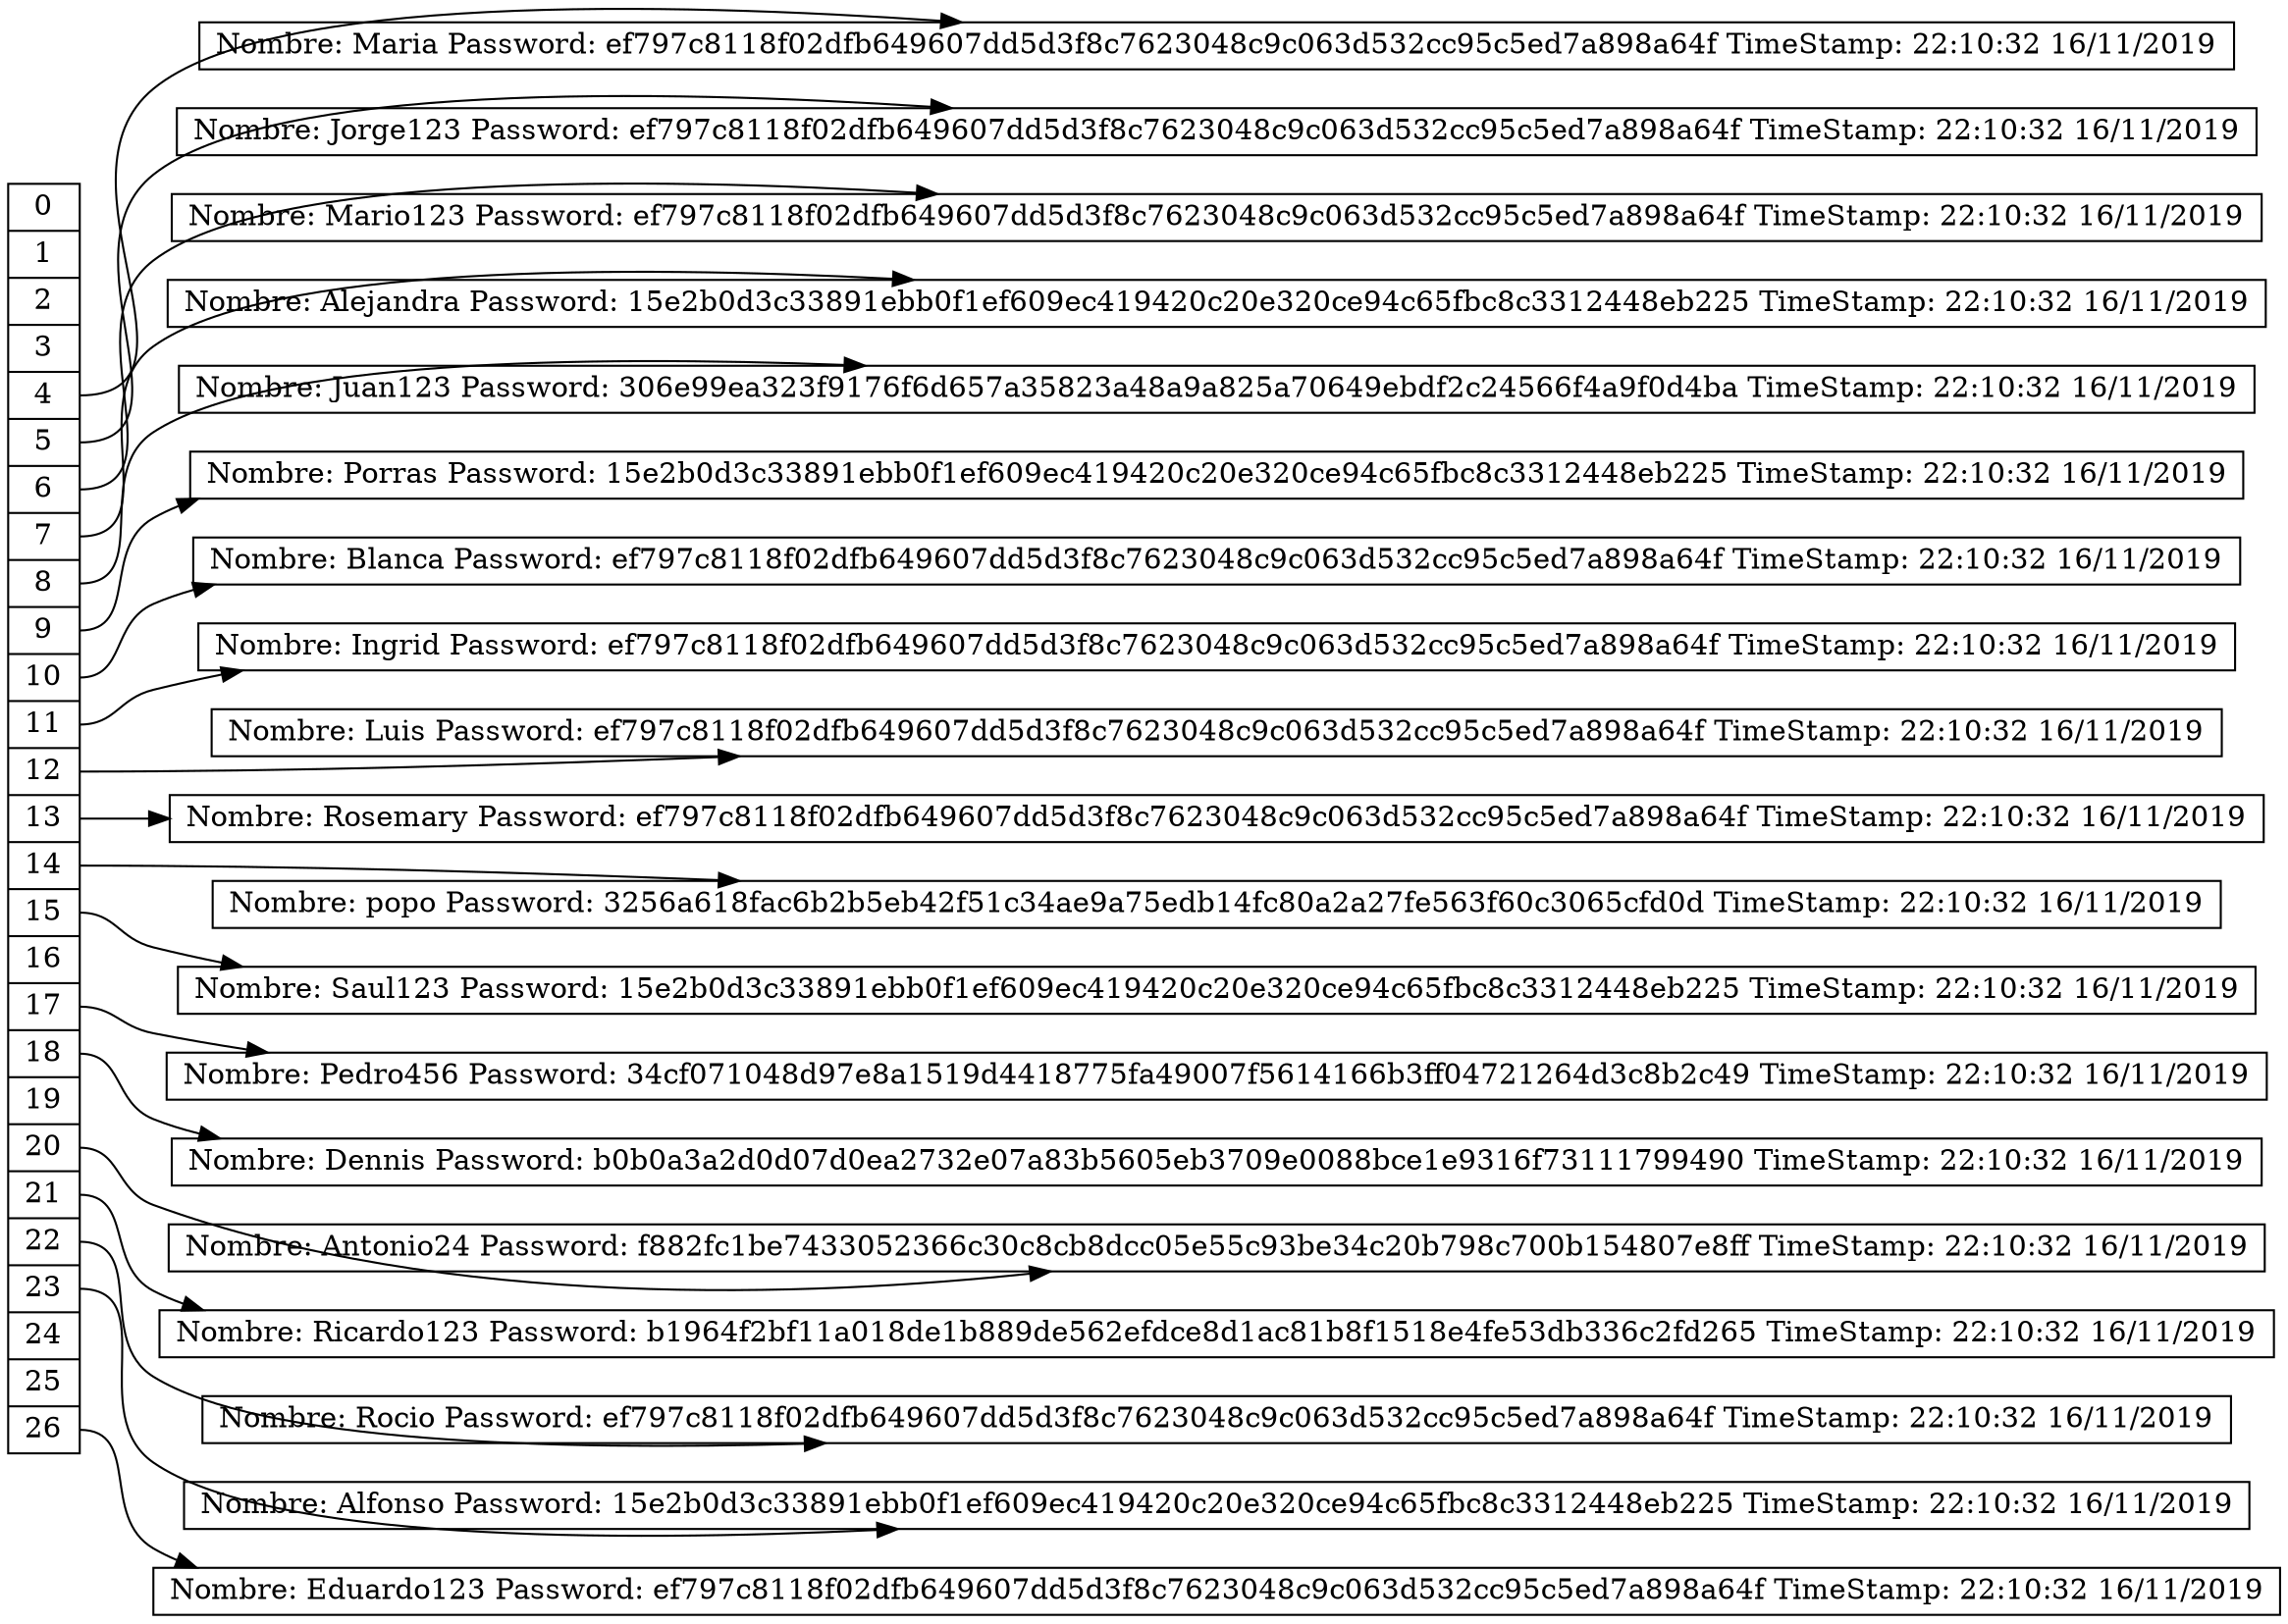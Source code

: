 digraph G{ rankdir=LR;
node [shape= record, width=.1,height=.1];
nodeTable [label = " 
<f0> 0 | 
<f1> 1 | 
<f2> 2 | 
<f3> 3 | 
<f4> 4 | 
<f5> 5 | 
<f6> 6 | 
<f7> 7 | 
<f8> 8 | 
<f9> 9 | 
<f10> 10 | 
<f11> 11 | 
<f12> 12 | 
<f13> 13 | 
<f14> 14 | 
<f15> 15 | 
<f16> 16 | 
<f17> 17 | 
<f18> 18 | 
<f19> 19 | 
<f20> 20 | 
<f21> 21 | 
<f22> 22 | 
<f23> 23 | 
<f24> 24 | 
<f25> 25 | 
<f26> 26"];
nodoMaria [label= "Nombre: Maria Password: ef797c8118f02dfb649607dd5d3f8c7623048c9c063d532cc95c5ed7a898a64f TimeStamp: 22:10:32 16/11/2019"];
"nodeTable":f4 -> nodoMaria
nodoJorge123 [label= "Nombre: Jorge123 Password: ef797c8118f02dfb649607dd5d3f8c7623048c9c063d532cc95c5ed7a898a64f TimeStamp: 22:10:32 16/11/2019"];
"nodeTable":f5 -> nodoJorge123
nodoMario123 [label= "Nombre: Mario123 Password: ef797c8118f02dfb649607dd5d3f8c7623048c9c063d532cc95c5ed7a898a64f TimeStamp: 22:10:32 16/11/2019"];
"nodeTable":f6 -> nodoMario123
nodoAlejandra [label= "Nombre: Alejandra Password: 15e2b0d3c33891ebb0f1ef609ec419420c20e320ce94c65fbc8c3312448eb225 TimeStamp: 22:10:32 16/11/2019"];
"nodeTable":f7 -> nodoAlejandra
nodoJuan123 [label= "Nombre: Juan123 Password: 306e99ea323f9176f6d657a35823a48a9a825a70649ebdf2c24566f4a9f0d4ba TimeStamp: 22:10:32 16/11/2019"];
"nodeTable":f8 -> nodoJuan123
nodoPorras [label= "Nombre: Porras Password: 15e2b0d3c33891ebb0f1ef609ec419420c20e320ce94c65fbc8c3312448eb225 TimeStamp: 22:10:32 16/11/2019"];
"nodeTable":f9 -> nodoPorras
nodoBlanca [label= "Nombre: Blanca Password: ef797c8118f02dfb649607dd5d3f8c7623048c9c063d532cc95c5ed7a898a64f TimeStamp: 22:10:32 16/11/2019"];
"nodeTable":f10 -> nodoBlanca
nodoIngrid [label= "Nombre: Ingrid Password: ef797c8118f02dfb649607dd5d3f8c7623048c9c063d532cc95c5ed7a898a64f TimeStamp: 22:10:32 16/11/2019"];
"nodeTable":f11 -> nodoIngrid
nodoLuis [label= "Nombre: Luis Password: ef797c8118f02dfb649607dd5d3f8c7623048c9c063d532cc95c5ed7a898a64f TimeStamp: 22:10:32 16/11/2019"];
"nodeTable":f12 -> nodoLuis
nodoRosemary [label= "Nombre: Rosemary Password: ef797c8118f02dfb649607dd5d3f8c7623048c9c063d532cc95c5ed7a898a64f TimeStamp: 22:10:32 16/11/2019"];
"nodeTable":f13 -> nodoRosemary
nodopopo [label= "Nombre: popo Password: 3256a618fac6b2b5eb42f51c34ae9a75edb14fc80a2a27fe563f60c3065cfd0d TimeStamp: 22:10:32 16/11/2019"];
"nodeTable":f14 -> nodopopo
nodoSaul123 [label= "Nombre: Saul123 Password: 15e2b0d3c33891ebb0f1ef609ec419420c20e320ce94c65fbc8c3312448eb225 TimeStamp: 22:10:32 16/11/2019"];
"nodeTable":f15 -> nodoSaul123
nodoPedro456 [label= "Nombre: Pedro456 Password: 34cf071048d97e8a1519d4418775fa49007f5614166b3ff04721264d3c8b2c49 TimeStamp: 22:10:32 16/11/2019"];
"nodeTable":f17 -> nodoPedro456
nodoDennis [label= "Nombre: Dennis Password: b0b0a3a2d0d07d0ea2732e07a83b5605eb3709e0088bce1e9316f73111799490 TimeStamp: 22:10:32 16/11/2019"];
"nodeTable":f18 -> nodoDennis
nodoAntonio24 [label= "Nombre: Antonio24 Password: f882fc1be7433052366c30c8cb8dcc05e55c93be34c20b798c700b154807e8ff TimeStamp: 22:10:32 16/11/2019"];
"nodeTable":f20 -> nodoAntonio24
nodoRicardo123 [label= "Nombre: Ricardo123 Password: b1964f2bf11a018de1b889de562efdce8d1ac81b8f1518e4fe53db336c2fd265 TimeStamp: 22:10:32 16/11/2019"];
"nodeTable":f21 -> nodoRicardo123
nodoRocio [label= "Nombre: Rocio Password: ef797c8118f02dfb649607dd5d3f8c7623048c9c063d532cc95c5ed7a898a64f TimeStamp: 22:10:32 16/11/2019"];
"nodeTable":f22 -> nodoRocio
nodoAlfonso [label= "Nombre: Alfonso Password: 15e2b0d3c33891ebb0f1ef609ec419420c20e320ce94c65fbc8c3312448eb225 TimeStamp: 22:10:32 16/11/2019"];
"nodeTable":f23 -> nodoAlfonso
nodoEduardo123 [label= "Nombre: Eduardo123 Password: ef797c8118f02dfb649607dd5d3f8c7623048c9c063d532cc95c5ed7a898a64f TimeStamp: 22:10:32 16/11/2019"];
"nodeTable":f26 -> nodoEduardo123
}

